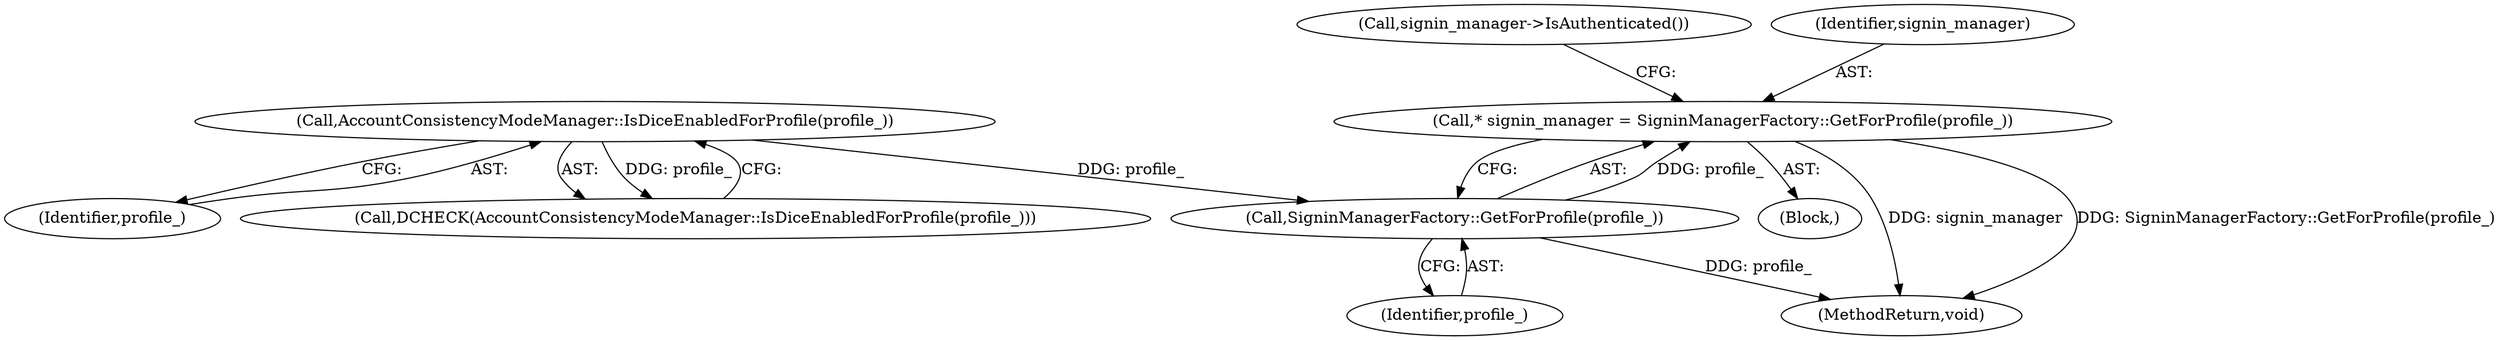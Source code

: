 digraph "0_Chrome_282f53ffdc3b1902da86f6a0791af736837efbf8_5@pointer" {
"1000107" [label="(Call,* signin_manager = SigninManagerFactory::GetForProfile(profile_))"];
"1000109" [label="(Call,SigninManagerFactory::GetForProfile(profile_))"];
"1000104" [label="(Call,AccountConsistencyModeManager::IsDiceEnabledForProfile(profile_))"];
"1000110" [label="(Identifier,profile_)"];
"1000102" [label="(Block,)"];
"1000105" [label="(Identifier,profile_)"];
"1000104" [label="(Call,AccountConsistencyModeManager::IsDiceEnabledForProfile(profile_))"];
"1000112" [label="(Call,signin_manager->IsAuthenticated())"];
"1000107" [label="(Call,* signin_manager = SigninManagerFactory::GetForProfile(profile_))"];
"1000108" [label="(Identifier,signin_manager)"];
"1000117" [label="(MethodReturn,void)"];
"1000103" [label="(Call,DCHECK(AccountConsistencyModeManager::IsDiceEnabledForProfile(profile_)))"];
"1000109" [label="(Call,SigninManagerFactory::GetForProfile(profile_))"];
"1000107" -> "1000102"  [label="AST: "];
"1000107" -> "1000109"  [label="CFG: "];
"1000108" -> "1000107"  [label="AST: "];
"1000109" -> "1000107"  [label="AST: "];
"1000112" -> "1000107"  [label="CFG: "];
"1000107" -> "1000117"  [label="DDG: signin_manager"];
"1000107" -> "1000117"  [label="DDG: SigninManagerFactory::GetForProfile(profile_)"];
"1000109" -> "1000107"  [label="DDG: profile_"];
"1000109" -> "1000110"  [label="CFG: "];
"1000110" -> "1000109"  [label="AST: "];
"1000109" -> "1000117"  [label="DDG: profile_"];
"1000104" -> "1000109"  [label="DDG: profile_"];
"1000104" -> "1000103"  [label="AST: "];
"1000104" -> "1000105"  [label="CFG: "];
"1000105" -> "1000104"  [label="AST: "];
"1000103" -> "1000104"  [label="CFG: "];
"1000104" -> "1000103"  [label="DDG: profile_"];
}

